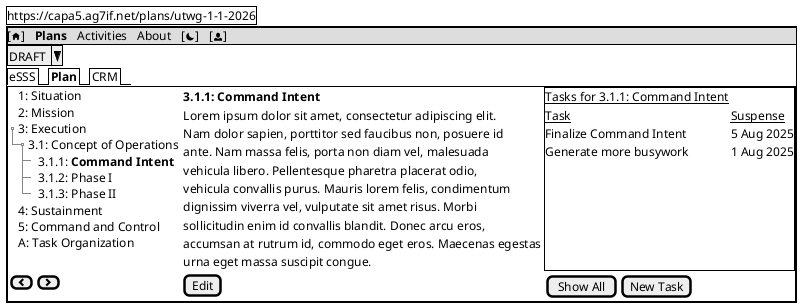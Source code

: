 @startsalt Plan: Plan Tab
{ 
{+ https://capa5.ag7if.net/plans/utwg-1-1-2026 }
{+
{* [<&home>] | <b>Plans</b> | Activities | About | [<&moon>] | [<&person>] }
^DRAFT^
{/ eSSS | <b>Plan</b> | CRM }
{+
    {T
    + 1: Situation
    + 2: Mission
    + 3: Execution
    ++ 3.1: Concept of Operations
    +++ 3.1.1: <b>Command Intent</b>
    +++ 3.1.2: Phase I
    +++ 3.1.3: Phase II
    + 4: Sustainment 
    + 5: Command and Control
    + A: Task Organization
    } | {
        <b>3.1.1: Command Intent</b>
        Lorem ipsum dolor sit amet, consectetur adipiscing elit. 
        Nam dolor sapien, porttitor sed faucibus non, posuere id 
        ante. Nam massa felis, porta non diam vel, malesuada 
        vehicula libero. Pellentesque pharetra placerat odio, 
        vehicula convallis purus. Mauris lorem felis, condimentum 
        dignissim viverra vel, vulputate sit amet risus. Morbi
        sollicitudin enim id convallis blandit. Donec arcu eros, 
        accumsan at rutrum id, commodo eget eros. Maecenas egestas 
        urna eget massa suscipit congue.
    } | {+
        <u>Tasks for 3.1.1: Command Intent</u>
        <u>Task</u>             | <u>Suspense</u>
        Finalize Command Intent | 5 Aug 2025
        Generate more busywork  | 1 Aug 2025
        .
        .
        .
        .
        .
        .
    }

    {[<&chevron-left>] | [<&chevron-right>]} | [Edit] | {[Show All] | [New Task]}
}

}
}
@endsalt
